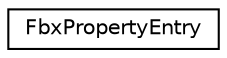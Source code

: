 digraph "クラス階層図"
{
  edge [fontname="Helvetica",fontsize="10",labelfontname="Helvetica",labelfontsize="10"];
  node [fontname="Helvetica",fontsize="10",shape=record];
  rankdir="LR";
  Node0 [label="FbxPropertyEntry",height=0.2,width=0.4,color="black", fillcolor="white", style="filled",URL="$class_fbx_property_entry.html"];
}
